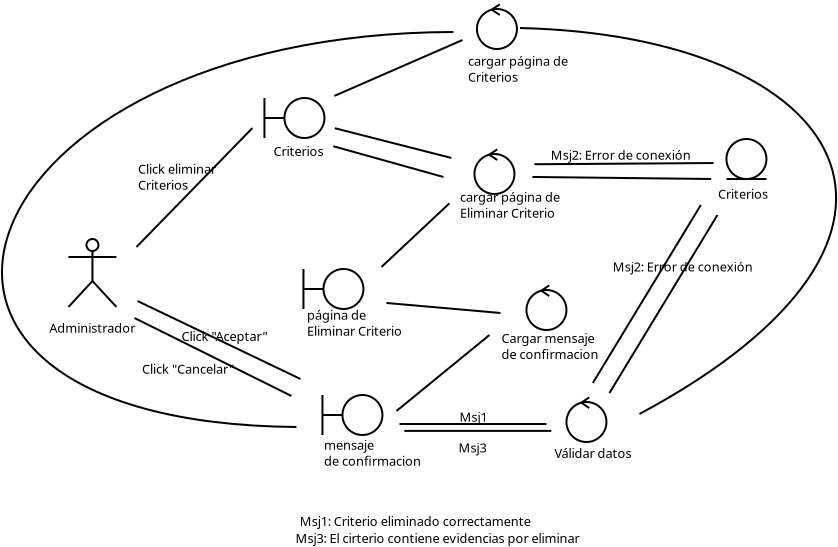 <?xml version="1.0" encoding="UTF-8"?>
<dia:diagram xmlns:dia="http://www.lysator.liu.se/~alla/dia/">
  <dia:layer name="Fondo" visible="true" active="true">
    <dia:object type="UML - Actor" version="0" id="O0">
      <dia:attribute name="obj_pos">
        <dia:point val="6.15,17.4"/>
      </dia:attribute>
      <dia:attribute name="obj_bb">
        <dia:rectangle val="4.183,14.65;8.117,20.15"/>
      </dia:attribute>
      <dia:attribute name="meta">
        <dia:composite type="dict"/>
      </dia:attribute>
      <dia:attribute name="elem_corner">
        <dia:point val="4.9,14.7"/>
      </dia:attribute>
      <dia:attribute name="elem_width">
        <dia:real val="2.5"/>
      </dia:attribute>
      <dia:attribute name="elem_height">
        <dia:real val="5.4"/>
      </dia:attribute>
      <dia:attribute name="line_width">
        <dia:real val="0.1"/>
      </dia:attribute>
      <dia:attribute name="line_colour">
        <dia:color val="#000000"/>
      </dia:attribute>
      <dia:attribute name="fill_colour">
        <dia:color val="#ffffff"/>
      </dia:attribute>
      <dia:attribute name="text">
        <dia:composite type="text">
          <dia:attribute name="string">
            <dia:string>#Administrador#</dia:string>
          </dia:attribute>
          <dia:attribute name="font">
            <dia:font family="sans" style="0" name="Helvetica"/>
          </dia:attribute>
          <dia:attribute name="height">
            <dia:real val="0.8"/>
          </dia:attribute>
          <dia:attribute name="pos">
            <dia:point val="6.15,19.94"/>
          </dia:attribute>
          <dia:attribute name="color">
            <dia:color val="#000000"/>
          </dia:attribute>
          <dia:attribute name="alignment">
            <dia:enum val="1"/>
          </dia:attribute>
        </dia:composite>
      </dia:attribute>
    </dia:object>
    <dia:object type="UML - Classicon" version="0" id="O1">
      <dia:attribute name="obj_pos">
        <dia:point val="26.375,4.8"/>
      </dia:attribute>
      <dia:attribute name="obj_bb">
        <dia:rectangle val="25.25,3.4;27.5,7.6"/>
      </dia:attribute>
      <dia:attribute name="meta">
        <dia:composite type="dict"/>
      </dia:attribute>
      <dia:attribute name="elem_corner">
        <dia:point val="25.25,3.4"/>
      </dia:attribute>
      <dia:attribute name="elem_width">
        <dia:real val="2.25"/>
      </dia:attribute>
      <dia:attribute name="elem_height">
        <dia:real val="4.2"/>
      </dia:attribute>
      <dia:attribute name="line_colour">
        <dia:color val="#000000"/>
      </dia:attribute>
      <dia:attribute name="fill_colour">
        <dia:color val="#ffffff"/>
      </dia:attribute>
      <dia:attribute name="stereotype">
        <dia:enum val="0"/>
      </dia:attribute>
      <dia:attribute name="type">
        <dia:enum val="0"/>
      </dia:attribute>
      <dia:attribute name="is_object">
        <dia:boolean val="false"/>
      </dia:attribute>
      <dia:attribute name="text">
        <dia:composite type="text">
          <dia:attribute name="string">
            <dia:string>##</dia:string>
          </dia:attribute>
          <dia:attribute name="font">
            <dia:font family="sans" style="0" name="Helvetica"/>
          </dia:attribute>
          <dia:attribute name="height">
            <dia:real val="0.8"/>
          </dia:attribute>
          <dia:attribute name="pos">
            <dia:point val="26.375,7.19"/>
          </dia:attribute>
          <dia:attribute name="color">
            <dia:color val="#000000"/>
          </dia:attribute>
          <dia:attribute name="alignment">
            <dia:enum val="1"/>
          </dia:attribute>
        </dia:composite>
      </dia:attribute>
    </dia:object>
    <dia:object type="UML - Classicon" version="0" id="O2">
      <dia:attribute name="obj_pos">
        <dia:point val="16.75,9.25"/>
      </dia:attribute>
      <dia:attribute name="obj_bb">
        <dia:rectangle val="14.125,7.85;18.375,12.05"/>
      </dia:attribute>
      <dia:attribute name="meta">
        <dia:composite type="dict"/>
      </dia:attribute>
      <dia:attribute name="elem_corner">
        <dia:point val="14.125,7.85"/>
      </dia:attribute>
      <dia:attribute name="elem_width">
        <dia:real val="4.25"/>
      </dia:attribute>
      <dia:attribute name="elem_height">
        <dia:real val="4.2"/>
      </dia:attribute>
      <dia:attribute name="line_colour">
        <dia:color val="#000000"/>
      </dia:attribute>
      <dia:attribute name="fill_colour">
        <dia:color val="#ffffff"/>
      </dia:attribute>
      <dia:attribute name="stereotype">
        <dia:enum val="1"/>
      </dia:attribute>
      <dia:attribute name="type">
        <dia:enum val="1"/>
      </dia:attribute>
      <dia:attribute name="is_object">
        <dia:boolean val="false"/>
      </dia:attribute>
      <dia:attribute name="text">
        <dia:composite type="text">
          <dia:attribute name="string">
            <dia:string>##</dia:string>
          </dia:attribute>
          <dia:attribute name="font">
            <dia:font family="sans" style="0" name="Helvetica"/>
          </dia:attribute>
          <dia:attribute name="height">
            <dia:real val="0.8"/>
          </dia:attribute>
          <dia:attribute name="pos">
            <dia:point val="16.75,11.64"/>
          </dia:attribute>
          <dia:attribute name="color">
            <dia:color val="#000000"/>
          </dia:attribute>
          <dia:attribute name="alignment">
            <dia:enum val="1"/>
          </dia:attribute>
        </dia:composite>
      </dia:attribute>
    </dia:object>
    <dia:object type="UML - Classicon" version="0" id="O3">
      <dia:attribute name="obj_pos">
        <dia:point val="26.25,12.05"/>
      </dia:attribute>
      <dia:attribute name="obj_bb">
        <dia:rectangle val="25.125,10.65;27.375,14.85"/>
      </dia:attribute>
      <dia:attribute name="meta">
        <dia:composite type="dict"/>
      </dia:attribute>
      <dia:attribute name="elem_corner">
        <dia:point val="25.125,10.65"/>
      </dia:attribute>
      <dia:attribute name="elem_width">
        <dia:real val="2.25"/>
      </dia:attribute>
      <dia:attribute name="elem_height">
        <dia:real val="4.2"/>
      </dia:attribute>
      <dia:attribute name="line_colour">
        <dia:color val="#000000"/>
      </dia:attribute>
      <dia:attribute name="fill_colour">
        <dia:color val="#ffffff"/>
      </dia:attribute>
      <dia:attribute name="stereotype">
        <dia:enum val="0"/>
      </dia:attribute>
      <dia:attribute name="type">
        <dia:enum val="0"/>
      </dia:attribute>
      <dia:attribute name="is_object">
        <dia:boolean val="false"/>
      </dia:attribute>
      <dia:attribute name="text">
        <dia:composite type="text">
          <dia:attribute name="string">
            <dia:string>##</dia:string>
          </dia:attribute>
          <dia:attribute name="font">
            <dia:font family="sans" style="0" name="Helvetica"/>
          </dia:attribute>
          <dia:attribute name="height">
            <dia:real val="0.8"/>
          </dia:attribute>
          <dia:attribute name="pos">
            <dia:point val="26.25,14.44"/>
          </dia:attribute>
          <dia:attribute name="color">
            <dia:color val="#000000"/>
          </dia:attribute>
          <dia:attribute name="alignment">
            <dia:enum val="1"/>
          </dia:attribute>
        </dia:composite>
      </dia:attribute>
    </dia:object>
    <dia:object type="UML - Classicon" version="0" id="O4">
      <dia:attribute name="obj_pos">
        <dia:point val="38.85,11.3"/>
      </dia:attribute>
      <dia:attribute name="obj_bb">
        <dia:rectangle val="37.725,9.9;39.975,14.1"/>
      </dia:attribute>
      <dia:attribute name="meta">
        <dia:composite type="dict"/>
      </dia:attribute>
      <dia:attribute name="elem_corner">
        <dia:point val="37.725,9.9"/>
      </dia:attribute>
      <dia:attribute name="elem_width">
        <dia:real val="2.25"/>
      </dia:attribute>
      <dia:attribute name="elem_height">
        <dia:real val="4.2"/>
      </dia:attribute>
      <dia:attribute name="line_colour">
        <dia:color val="#000000"/>
      </dia:attribute>
      <dia:attribute name="fill_colour">
        <dia:color val="#ffffff"/>
      </dia:attribute>
      <dia:attribute name="stereotype">
        <dia:enum val="2"/>
      </dia:attribute>
      <dia:attribute name="type">
        <dia:enum val="2"/>
      </dia:attribute>
      <dia:attribute name="is_object">
        <dia:boolean val="false"/>
      </dia:attribute>
      <dia:attribute name="text">
        <dia:composite type="text">
          <dia:attribute name="string">
            <dia:string>##</dia:string>
          </dia:attribute>
          <dia:attribute name="font">
            <dia:font family="sans" style="0" name="Helvetica"/>
          </dia:attribute>
          <dia:attribute name="height">
            <dia:real val="0.8"/>
          </dia:attribute>
          <dia:attribute name="pos">
            <dia:point val="38.85,13.69"/>
          </dia:attribute>
          <dia:attribute name="color">
            <dia:color val="#000000"/>
          </dia:attribute>
          <dia:attribute name="alignment">
            <dia:enum val="1"/>
          </dia:attribute>
        </dia:composite>
      </dia:attribute>
    </dia:object>
    <dia:object type="Standard - Line" version="0" id="O5">
      <dia:attribute name="obj_pos">
        <dia:point val="8.35,15.7"/>
      </dia:attribute>
      <dia:attribute name="obj_bb">
        <dia:rectangle val="8.279,9.679;14.221,15.771"/>
      </dia:attribute>
      <dia:attribute name="conn_endpoints">
        <dia:point val="8.35,15.7"/>
        <dia:point val="14.15,9.75"/>
      </dia:attribute>
      <dia:attribute name="numcp">
        <dia:int val="1"/>
      </dia:attribute>
    </dia:object>
    <dia:object type="Standard - Line" version="0" id="O6">
      <dia:attribute name="obj_pos">
        <dia:point val="18.243,8.146"/>
      </dia:attribute>
      <dia:attribute name="obj_bb">
        <dia:rectangle val="18.177,5.284;24.716,8.211"/>
      </dia:attribute>
      <dia:attribute name="conn_endpoints">
        <dia:point val="18.243,8.146"/>
        <dia:point val="24.65,5.35"/>
      </dia:attribute>
      <dia:attribute name="numcp">
        <dia:int val="1"/>
      </dia:attribute>
    </dia:object>
    <dia:object type="Standard - Line" version="0" id="O7">
      <dia:attribute name="obj_pos">
        <dia:point val="18.191,10.662"/>
      </dia:attribute>
      <dia:attribute name="obj_bb">
        <dia:rectangle val="18.129,10.6;23.762,12.262"/>
      </dia:attribute>
      <dia:attribute name="conn_endpoints">
        <dia:point val="18.191,10.662"/>
        <dia:point val="23.7,12.2"/>
      </dia:attribute>
      <dia:attribute name="numcp">
        <dia:int val="1"/>
      </dia:attribute>
    </dia:object>
    <dia:object type="Standard - Line" version="0" id="O8">
      <dia:attribute name="obj_pos">
        <dia:point val="18.266,9.761"/>
      </dia:attribute>
      <dia:attribute name="obj_bb">
        <dia:rectangle val="18.205,9.701;24.161,11.311"/>
      </dia:attribute>
      <dia:attribute name="conn_endpoints">
        <dia:point val="18.266,9.761"/>
        <dia:point val="24.1,11.25"/>
      </dia:attribute>
      <dia:attribute name="numcp">
        <dia:int val="1"/>
      </dia:attribute>
    </dia:object>
    <dia:object type="Standard - Text" version="1" id="O9">
      <dia:attribute name="obj_pos">
        <dia:point val="15.2,11.15"/>
      </dia:attribute>
      <dia:attribute name="obj_bb">
        <dia:rectangle val="15.2,10.51;17.525,11.283"/>
      </dia:attribute>
      <dia:attribute name="text">
        <dia:composite type="text">
          <dia:attribute name="string">
            <dia:string>#Criterios#</dia:string>
          </dia:attribute>
          <dia:attribute name="font">
            <dia:font family="sans" style="0" name="Helvetica"/>
          </dia:attribute>
          <dia:attribute name="height">
            <dia:real val="0.8"/>
          </dia:attribute>
          <dia:attribute name="pos">
            <dia:point val="15.2,11.15"/>
          </dia:attribute>
          <dia:attribute name="color">
            <dia:color val="#000000"/>
          </dia:attribute>
          <dia:attribute name="alignment">
            <dia:enum val="0"/>
          </dia:attribute>
        </dia:composite>
      </dia:attribute>
      <dia:attribute name="valign">
        <dia:enum val="3"/>
      </dia:attribute>
    </dia:object>
    <dia:object type="Standard - Text" version="1" id="O10">
      <dia:attribute name="obj_pos">
        <dia:point val="37.425,13.29"/>
      </dia:attribute>
      <dia:attribute name="obj_bb">
        <dia:rectangle val="37.425,12.65;39.75,13.422"/>
      </dia:attribute>
      <dia:attribute name="text">
        <dia:composite type="text">
          <dia:attribute name="string">
            <dia:string>#Criterios#</dia:string>
          </dia:attribute>
          <dia:attribute name="font">
            <dia:font family="sans" style="0" name="Helvetica"/>
          </dia:attribute>
          <dia:attribute name="height">
            <dia:real val="0.8"/>
          </dia:attribute>
          <dia:attribute name="pos">
            <dia:point val="37.425,13.29"/>
          </dia:attribute>
          <dia:attribute name="color">
            <dia:color val="#000000"/>
          </dia:attribute>
          <dia:attribute name="alignment">
            <dia:enum val="0"/>
          </dia:attribute>
        </dia:composite>
      </dia:attribute>
      <dia:attribute name="valign">
        <dia:enum val="3"/>
      </dia:attribute>
    </dia:object>
    <dia:object type="Standard - Text" version="1" id="O11">
      <dia:attribute name="obj_pos">
        <dia:point val="24.925,6.64"/>
      </dia:attribute>
      <dia:attribute name="obj_bb">
        <dia:rectangle val="24.925,6;29.883,7.572"/>
      </dia:attribute>
      <dia:attribute name="text">
        <dia:composite type="text">
          <dia:attribute name="string">
            <dia:string>#cargar página de 
Criterios#</dia:string>
          </dia:attribute>
          <dia:attribute name="font">
            <dia:font family="sans" style="0" name="Helvetica"/>
          </dia:attribute>
          <dia:attribute name="height">
            <dia:real val="0.8"/>
          </dia:attribute>
          <dia:attribute name="pos">
            <dia:point val="24.925,6.64"/>
          </dia:attribute>
          <dia:attribute name="color">
            <dia:color val="#000000"/>
          </dia:attribute>
          <dia:attribute name="alignment">
            <dia:enum val="0"/>
          </dia:attribute>
        </dia:composite>
      </dia:attribute>
      <dia:attribute name="valign">
        <dia:enum val="3"/>
      </dia:attribute>
    </dia:object>
    <dia:object type="Standard - Text" version="1" id="O12">
      <dia:attribute name="obj_pos">
        <dia:point val="24.525,13.44"/>
      </dia:attribute>
      <dia:attribute name="obj_bb">
        <dia:rectangle val="24.525,12.8;29.483,14.373"/>
      </dia:attribute>
      <dia:attribute name="text">
        <dia:composite type="text">
          <dia:attribute name="string">
            <dia:string>#cargar página de 
Eliminar Criterio#</dia:string>
          </dia:attribute>
          <dia:attribute name="font">
            <dia:font family="sans" style="0" name="Helvetica"/>
          </dia:attribute>
          <dia:attribute name="height">
            <dia:real val="0.8"/>
          </dia:attribute>
          <dia:attribute name="pos">
            <dia:point val="24.525,13.44"/>
          </dia:attribute>
          <dia:attribute name="color">
            <dia:color val="#000000"/>
          </dia:attribute>
          <dia:attribute name="alignment">
            <dia:enum val="0"/>
          </dia:attribute>
        </dia:composite>
      </dia:attribute>
      <dia:attribute name="valign">
        <dia:enum val="3"/>
      </dia:attribute>
    </dia:object>
    <dia:object type="Standard - Text" version="1" id="O13">
      <dia:attribute name="obj_pos">
        <dia:point val="8.425,12.04"/>
      </dia:attribute>
      <dia:attribute name="obj_bb">
        <dia:rectangle val="8.425,11.4;12.16,12.973"/>
      </dia:attribute>
      <dia:attribute name="text">
        <dia:composite type="text">
          <dia:attribute name="string">
            <dia:string>#Click eliminar
Criterios#</dia:string>
          </dia:attribute>
          <dia:attribute name="font">
            <dia:font family="sans" style="0" name="Helvetica"/>
          </dia:attribute>
          <dia:attribute name="height">
            <dia:real val="0.8"/>
          </dia:attribute>
          <dia:attribute name="pos">
            <dia:point val="8.425,12.04"/>
          </dia:attribute>
          <dia:attribute name="color">
            <dia:color val="#000000"/>
          </dia:attribute>
          <dia:attribute name="alignment">
            <dia:enum val="0"/>
          </dia:attribute>
        </dia:composite>
      </dia:attribute>
      <dia:attribute name="valign">
        <dia:enum val="3"/>
      </dia:attribute>
    </dia:object>
    <dia:object type="Standard - Line" version="0" id="O14">
      <dia:attribute name="obj_pos">
        <dia:point val="8.4,18.4"/>
      </dia:attribute>
      <dia:attribute name="obj_bb">
        <dia:rectangle val="8.333,18.333;16.617,22.367"/>
      </dia:attribute>
      <dia:attribute name="conn_endpoints">
        <dia:point val="8.4,18.4"/>
        <dia:point val="16.55,22.3"/>
      </dia:attribute>
      <dia:attribute name="numcp">
        <dia:int val="1"/>
      </dia:attribute>
    </dia:object>
    <dia:object type="Standard - Line" version="0" id="O15">
      <dia:attribute name="obj_pos">
        <dia:point val="8.25,19.25"/>
      </dia:attribute>
      <dia:attribute name="obj_bb">
        <dia:rectangle val="8.183,19.183;16.167,23.217"/>
      </dia:attribute>
      <dia:attribute name="conn_endpoints">
        <dia:point val="8.25,19.25"/>
        <dia:point val="16.1,23.15"/>
      </dia:attribute>
      <dia:attribute name="numcp">
        <dia:int val="1"/>
      </dia:attribute>
    </dia:object>
    <dia:object type="Standard - Line" version="0" id="O16">
      <dia:attribute name="obj_pos">
        <dia:point val="28.15,12.2"/>
      </dia:attribute>
      <dia:attribute name="obj_bb">
        <dia:rectangle val="28.099,12.149;37.135,12.351"/>
      </dia:attribute>
      <dia:attribute name="conn_endpoints">
        <dia:point val="28.15,12.2"/>
        <dia:point val="37.084,12.3"/>
      </dia:attribute>
      <dia:attribute name="numcp">
        <dia:int val="1"/>
      </dia:attribute>
    </dia:object>
    <dia:object type="Standard - Line" version="0" id="O17">
      <dia:attribute name="obj_pos">
        <dia:point val="28.25,11.562"/>
      </dia:attribute>
      <dia:attribute name="obj_bb">
        <dia:rectangle val="28.2,11.45;37.26,11.612"/>
      </dia:attribute>
      <dia:attribute name="conn_endpoints">
        <dia:point val="28.25,11.562"/>
        <dia:point val="37.209,11.5"/>
      </dia:attribute>
      <dia:attribute name="numcp">
        <dia:int val="1"/>
      </dia:attribute>
    </dia:object>
    <dia:object type="Standard - Text" version="1" id="O18">
      <dia:attribute name="obj_pos">
        <dia:point val="10.6,20.4"/>
      </dia:attribute>
      <dia:attribute name="obj_bb">
        <dia:rectangle val="10.6,19.76;14.762,20.532"/>
      </dia:attribute>
      <dia:attribute name="text">
        <dia:composite type="text">
          <dia:attribute name="string">
            <dia:string>#Click "Aceptar"#</dia:string>
          </dia:attribute>
          <dia:attribute name="font">
            <dia:font family="sans" style="0" name="Helvetica"/>
          </dia:attribute>
          <dia:attribute name="height">
            <dia:real val="0.8"/>
          </dia:attribute>
          <dia:attribute name="pos">
            <dia:point val="10.6,20.4"/>
          </dia:attribute>
          <dia:attribute name="color">
            <dia:color val="#000000"/>
          </dia:attribute>
          <dia:attribute name="alignment">
            <dia:enum val="0"/>
          </dia:attribute>
        </dia:composite>
      </dia:attribute>
      <dia:attribute name="valign">
        <dia:enum val="3"/>
      </dia:attribute>
    </dia:object>
    <dia:object type="Standard - Text" version="1" id="O19">
      <dia:attribute name="obj_pos">
        <dia:point val="8.625,22.04"/>
      </dia:attribute>
      <dia:attribute name="obj_bb">
        <dia:rectangle val="8.625,21.4;13.057,22.172"/>
      </dia:attribute>
      <dia:attribute name="text">
        <dia:composite type="text">
          <dia:attribute name="string">
            <dia:string>#Click "Cancelar"#</dia:string>
          </dia:attribute>
          <dia:attribute name="font">
            <dia:font family="sans" style="0" name="Helvetica"/>
          </dia:attribute>
          <dia:attribute name="height">
            <dia:real val="0.8"/>
          </dia:attribute>
          <dia:attribute name="pos">
            <dia:point val="8.625,22.04"/>
          </dia:attribute>
          <dia:attribute name="color">
            <dia:color val="#000000"/>
          </dia:attribute>
          <dia:attribute name="alignment">
            <dia:enum val="0"/>
          </dia:attribute>
        </dia:composite>
      </dia:attribute>
      <dia:attribute name="valign">
        <dia:enum val="3"/>
      </dia:attribute>
    </dia:object>
    <dia:object type="Standard - Text" version="1" id="O20">
      <dia:attribute name="obj_pos">
        <dia:point val="29.069,11.341"/>
      </dia:attribute>
      <dia:attribute name="obj_bb">
        <dia:rectangle val="29.069,10.701;35.801,11.474"/>
      </dia:attribute>
      <dia:attribute name="text">
        <dia:composite type="text">
          <dia:attribute name="string">
            <dia:string>#Msj2: Error de conexión#</dia:string>
          </dia:attribute>
          <dia:attribute name="font">
            <dia:font family="sans" style="0" name="Helvetica"/>
          </dia:attribute>
          <dia:attribute name="height">
            <dia:real val="0.8"/>
          </dia:attribute>
          <dia:attribute name="pos">
            <dia:point val="29.069,11.341"/>
          </dia:attribute>
          <dia:attribute name="color">
            <dia:color val="#000000"/>
          </dia:attribute>
          <dia:attribute name="alignment">
            <dia:enum val="0"/>
          </dia:attribute>
        </dia:composite>
      </dia:attribute>
      <dia:attribute name="valign">
        <dia:enum val="3"/>
      </dia:attribute>
    </dia:object>
    <dia:object type="UML - Classicon" version="0" id="O21">
      <dia:attribute name="obj_pos">
        <dia:point val="18.7,17.8"/>
      </dia:attribute>
      <dia:attribute name="obj_bb">
        <dia:rectangle val="16.075,16.4;20.325,20.6"/>
      </dia:attribute>
      <dia:attribute name="meta">
        <dia:composite type="dict"/>
      </dia:attribute>
      <dia:attribute name="elem_corner">
        <dia:point val="16.075,16.4"/>
      </dia:attribute>
      <dia:attribute name="elem_width">
        <dia:real val="4.25"/>
      </dia:attribute>
      <dia:attribute name="elem_height">
        <dia:real val="4.2"/>
      </dia:attribute>
      <dia:attribute name="line_colour">
        <dia:color val="#000000"/>
      </dia:attribute>
      <dia:attribute name="fill_colour">
        <dia:color val="#ffffff"/>
      </dia:attribute>
      <dia:attribute name="stereotype">
        <dia:enum val="1"/>
      </dia:attribute>
      <dia:attribute name="type">
        <dia:enum val="1"/>
      </dia:attribute>
      <dia:attribute name="is_object">
        <dia:boolean val="false"/>
      </dia:attribute>
      <dia:attribute name="text">
        <dia:composite type="text">
          <dia:attribute name="string">
            <dia:string>##</dia:string>
          </dia:attribute>
          <dia:attribute name="font">
            <dia:font family="sans" style="0" name="Helvetica"/>
          </dia:attribute>
          <dia:attribute name="height">
            <dia:real val="0.8"/>
          </dia:attribute>
          <dia:attribute name="pos">
            <dia:point val="18.7,20.19"/>
          </dia:attribute>
          <dia:attribute name="color">
            <dia:color val="#000000"/>
          </dia:attribute>
          <dia:attribute name="alignment">
            <dia:enum val="1"/>
          </dia:attribute>
        </dia:composite>
      </dia:attribute>
    </dia:object>
    <dia:object type="Standard - Line" version="0" id="O22">
      <dia:attribute name="obj_pos">
        <dia:point val="20.6,16.7"/>
      </dia:attribute>
      <dia:attribute name="obj_bb">
        <dia:rectangle val="20.529,13.445;24.068,16.771"/>
      </dia:attribute>
      <dia:attribute name="conn_endpoints">
        <dia:point val="20.6,16.7"/>
        <dia:point val="23.998,13.516"/>
      </dia:attribute>
      <dia:attribute name="numcp">
        <dia:int val="1"/>
      </dia:attribute>
    </dia:object>
    <dia:object type="UML - Classicon" version="0" id="O23">
      <dia:attribute name="obj_pos">
        <dia:point val="28.85,18.85"/>
      </dia:attribute>
      <dia:attribute name="obj_bb">
        <dia:rectangle val="27.725,17.45;29.975,21.65"/>
      </dia:attribute>
      <dia:attribute name="meta">
        <dia:composite type="dict"/>
      </dia:attribute>
      <dia:attribute name="elem_corner">
        <dia:point val="27.725,17.45"/>
      </dia:attribute>
      <dia:attribute name="elem_width">
        <dia:real val="2.25"/>
      </dia:attribute>
      <dia:attribute name="elem_height">
        <dia:real val="4.2"/>
      </dia:attribute>
      <dia:attribute name="line_colour">
        <dia:color val="#000000"/>
      </dia:attribute>
      <dia:attribute name="fill_colour">
        <dia:color val="#ffffff"/>
      </dia:attribute>
      <dia:attribute name="stereotype">
        <dia:enum val="0"/>
      </dia:attribute>
      <dia:attribute name="type">
        <dia:enum val="0"/>
      </dia:attribute>
      <dia:attribute name="is_object">
        <dia:boolean val="false"/>
      </dia:attribute>
      <dia:attribute name="text">
        <dia:composite type="text">
          <dia:attribute name="string">
            <dia:string>##</dia:string>
          </dia:attribute>
          <dia:attribute name="font">
            <dia:font family="sans" style="0" name="Helvetica"/>
          </dia:attribute>
          <dia:attribute name="height">
            <dia:real val="0.8"/>
          </dia:attribute>
          <dia:attribute name="pos">
            <dia:point val="28.85,21.24"/>
          </dia:attribute>
          <dia:attribute name="color">
            <dia:color val="#000000"/>
          </dia:attribute>
          <dia:attribute name="alignment">
            <dia:enum val="1"/>
          </dia:attribute>
        </dia:composite>
      </dia:attribute>
    </dia:object>
    <dia:object type="Standard - Text" version="1" id="O24">
      <dia:attribute name="obj_pos">
        <dia:point val="26.6,20.5"/>
      </dia:attribute>
      <dia:attribute name="obj_bb">
        <dia:rectangle val="26.6,19.86;31.24,21.433"/>
      </dia:attribute>
      <dia:attribute name="text">
        <dia:composite type="text">
          <dia:attribute name="string">
            <dia:string>#Cargar mensaje 
de confirmacion#</dia:string>
          </dia:attribute>
          <dia:attribute name="font">
            <dia:font family="sans" style="0" name="Helvetica"/>
          </dia:attribute>
          <dia:attribute name="height">
            <dia:real val="0.8"/>
          </dia:attribute>
          <dia:attribute name="pos">
            <dia:point val="26.6,20.5"/>
          </dia:attribute>
          <dia:attribute name="color">
            <dia:color val="#000000"/>
          </dia:attribute>
          <dia:attribute name="alignment">
            <dia:enum val="0"/>
          </dia:attribute>
        </dia:composite>
      </dia:attribute>
      <dia:attribute name="valign">
        <dia:enum val="3"/>
      </dia:attribute>
    </dia:object>
    <dia:object type="Standard - Line" version="0" id="O25">
      <dia:attribute name="obj_pos">
        <dia:point val="20.85,18.5"/>
      </dia:attribute>
      <dia:attribute name="obj_bb">
        <dia:rectangle val="20.796,18.446;26.604,19.054"/>
      </dia:attribute>
      <dia:attribute name="conn_endpoints">
        <dia:point val="20.85,18.5"/>
        <dia:point val="26.55,19"/>
      </dia:attribute>
      <dia:attribute name="numcp">
        <dia:int val="1"/>
      </dia:attribute>
    </dia:object>
    <dia:object type="Standard - Text" version="1" id="O26">
      <dia:attribute name="obj_pos">
        <dia:point val="16.875,19.34"/>
      </dia:attribute>
      <dia:attribute name="obj_bb">
        <dia:rectangle val="16.875,18.7;21.378,20.273"/>
      </dia:attribute>
      <dia:attribute name="text">
        <dia:composite type="text">
          <dia:attribute name="string">
            <dia:string>#página de 
Eliminar Criterio#</dia:string>
          </dia:attribute>
          <dia:attribute name="font">
            <dia:font family="sans" style="0" name="Helvetica"/>
          </dia:attribute>
          <dia:attribute name="height">
            <dia:real val="0.8"/>
          </dia:attribute>
          <dia:attribute name="pos">
            <dia:point val="16.875,19.34"/>
          </dia:attribute>
          <dia:attribute name="color">
            <dia:color val="#000000"/>
          </dia:attribute>
          <dia:attribute name="alignment">
            <dia:enum val="0"/>
          </dia:attribute>
        </dia:composite>
      </dia:attribute>
      <dia:attribute name="valign">
        <dia:enum val="3"/>
      </dia:attribute>
    </dia:object>
    <dia:object type="UML - Classicon" version="0" id="O27">
      <dia:attribute name="obj_pos">
        <dia:point val="19.65,24.1"/>
      </dia:attribute>
      <dia:attribute name="obj_bb">
        <dia:rectangle val="17.025,22.7;21.275,26.9"/>
      </dia:attribute>
      <dia:attribute name="meta">
        <dia:composite type="dict"/>
      </dia:attribute>
      <dia:attribute name="elem_corner">
        <dia:point val="17.025,22.7"/>
      </dia:attribute>
      <dia:attribute name="elem_width">
        <dia:real val="4.25"/>
      </dia:attribute>
      <dia:attribute name="elem_height">
        <dia:real val="4.2"/>
      </dia:attribute>
      <dia:attribute name="line_colour">
        <dia:color val="#000000"/>
      </dia:attribute>
      <dia:attribute name="fill_colour">
        <dia:color val="#ffffff"/>
      </dia:attribute>
      <dia:attribute name="stereotype">
        <dia:enum val="1"/>
      </dia:attribute>
      <dia:attribute name="type">
        <dia:enum val="1"/>
      </dia:attribute>
      <dia:attribute name="is_object">
        <dia:boolean val="false"/>
      </dia:attribute>
      <dia:attribute name="text">
        <dia:composite type="text">
          <dia:attribute name="string">
            <dia:string>##</dia:string>
          </dia:attribute>
          <dia:attribute name="font">
            <dia:font family="sans" style="0" name="Helvetica"/>
          </dia:attribute>
          <dia:attribute name="height">
            <dia:real val="0.8"/>
          </dia:attribute>
          <dia:attribute name="pos">
            <dia:point val="19.65,26.49"/>
          </dia:attribute>
          <dia:attribute name="color">
            <dia:color val="#000000"/>
          </dia:attribute>
          <dia:attribute name="alignment">
            <dia:enum val="1"/>
          </dia:attribute>
        </dia:composite>
      </dia:attribute>
    </dia:object>
    <dia:object type="Standard - Line" version="0" id="O28">
      <dia:attribute name="obj_pos">
        <dia:point val="26,20.1"/>
      </dia:attribute>
      <dia:attribute name="obj_bb">
        <dia:rectangle val="21.28,20.03;26.07,23.97"/>
      </dia:attribute>
      <dia:attribute name="conn_endpoints">
        <dia:point val="26,20.1"/>
        <dia:point val="21.35,23.9"/>
      </dia:attribute>
      <dia:attribute name="numcp">
        <dia:int val="1"/>
      </dia:attribute>
    </dia:object>
    <dia:object type="Standard - Text" version="1" id="O29">
      <dia:attribute name="obj_pos">
        <dia:point val="17.725,25.84"/>
      </dia:attribute>
      <dia:attribute name="obj_bb">
        <dia:rectangle val="17.725,25.2;22.22,26.773"/>
      </dia:attribute>
      <dia:attribute name="text">
        <dia:composite type="text">
          <dia:attribute name="string">
            <dia:string>#mensaje 
de confirmacion#</dia:string>
          </dia:attribute>
          <dia:attribute name="font">
            <dia:font family="sans" style="0" name="Helvetica"/>
          </dia:attribute>
          <dia:attribute name="height">
            <dia:real val="0.8"/>
          </dia:attribute>
          <dia:attribute name="pos">
            <dia:point val="17.725,25.84"/>
          </dia:attribute>
          <dia:attribute name="color">
            <dia:color val="#000000"/>
          </dia:attribute>
          <dia:attribute name="alignment">
            <dia:enum val="0"/>
          </dia:attribute>
        </dia:composite>
      </dia:attribute>
      <dia:attribute name="valign">
        <dia:enum val="3"/>
      </dia:attribute>
    </dia:object>
    <dia:object type="UML - Classicon" version="0" id="O30">
      <dia:attribute name="obj_pos">
        <dia:point val="30.85,24.45"/>
      </dia:attribute>
      <dia:attribute name="obj_bb">
        <dia:rectangle val="29.725,23.05;31.975,27.25"/>
      </dia:attribute>
      <dia:attribute name="meta">
        <dia:composite type="dict"/>
      </dia:attribute>
      <dia:attribute name="elem_corner">
        <dia:point val="29.725,23.05"/>
      </dia:attribute>
      <dia:attribute name="elem_width">
        <dia:real val="2.25"/>
      </dia:attribute>
      <dia:attribute name="elem_height">
        <dia:real val="4.2"/>
      </dia:attribute>
      <dia:attribute name="line_colour">
        <dia:color val="#000000"/>
      </dia:attribute>
      <dia:attribute name="fill_colour">
        <dia:color val="#ffffff"/>
      </dia:attribute>
      <dia:attribute name="stereotype">
        <dia:enum val="0"/>
      </dia:attribute>
      <dia:attribute name="type">
        <dia:enum val="0"/>
      </dia:attribute>
      <dia:attribute name="is_object">
        <dia:boolean val="false"/>
      </dia:attribute>
      <dia:attribute name="text">
        <dia:composite type="text">
          <dia:attribute name="string">
            <dia:string>##</dia:string>
          </dia:attribute>
          <dia:attribute name="font">
            <dia:font family="sans" style="0" name="Helvetica"/>
          </dia:attribute>
          <dia:attribute name="height">
            <dia:real val="0.8"/>
          </dia:attribute>
          <dia:attribute name="pos">
            <dia:point val="30.85,26.84"/>
          </dia:attribute>
          <dia:attribute name="color">
            <dia:color val="#000000"/>
          </dia:attribute>
          <dia:attribute name="alignment">
            <dia:enum val="1"/>
          </dia:attribute>
        </dia:composite>
      </dia:attribute>
    </dia:object>
    <dia:object type="Standard - Text" version="1" id="O31">
      <dia:attribute name="obj_pos">
        <dia:point val="29.25,26.25"/>
      </dia:attribute>
      <dia:attribute name="obj_bb">
        <dia:rectangle val="29.25,25.61;32.92,26.383"/>
      </dia:attribute>
      <dia:attribute name="text">
        <dia:composite type="text">
          <dia:attribute name="string">
            <dia:string>#Válidar datos#</dia:string>
          </dia:attribute>
          <dia:attribute name="font">
            <dia:font family="sans" style="0" name="Helvetica"/>
          </dia:attribute>
          <dia:attribute name="height">
            <dia:real val="0.8"/>
          </dia:attribute>
          <dia:attribute name="pos">
            <dia:point val="29.25,26.25"/>
          </dia:attribute>
          <dia:attribute name="color">
            <dia:color val="#000000"/>
          </dia:attribute>
          <dia:attribute name="alignment">
            <dia:enum val="0"/>
          </dia:attribute>
        </dia:composite>
      </dia:attribute>
      <dia:attribute name="valign">
        <dia:enum val="3"/>
      </dia:attribute>
    </dia:object>
    <dia:object type="Standard - Line" version="0" id="O32">
      <dia:attribute name="obj_pos">
        <dia:point val="21.5,24.55"/>
      </dia:attribute>
      <dia:attribute name="obj_bb">
        <dia:rectangle val="21.45,24.5;28.9,24.6"/>
      </dia:attribute>
      <dia:attribute name="conn_endpoints">
        <dia:point val="21.5,24.55"/>
        <dia:point val="28.85,24.55"/>
      </dia:attribute>
      <dia:attribute name="numcp">
        <dia:int val="1"/>
      </dia:attribute>
    </dia:object>
    <dia:object type="Standard - Line" version="0" id="O33">
      <dia:attribute name="obj_pos">
        <dia:point val="32,23"/>
      </dia:attribute>
      <dia:attribute name="obj_bb">
        <dia:rectangle val="31.931,14.031;37.469,23.069"/>
      </dia:attribute>
      <dia:attribute name="conn_endpoints">
        <dia:point val="32,23"/>
        <dia:point val="37.4,14.1"/>
      </dia:attribute>
      <dia:attribute name="numcp">
        <dia:int val="1"/>
      </dia:attribute>
    </dia:object>
    <dia:object type="Standard - BezierLine" version="0" id="O34">
      <dia:attribute name="obj_pos">
        <dia:point val="27.525,4.75"/>
      </dia:attribute>
      <dia:attribute name="obj_bb">
        <dia:rectangle val="27.474,4.699;43.383,24.118"/>
      </dia:attribute>
      <dia:attribute name="bez_points">
        <dia:point val="27.525,4.75"/>
        <dia:point val="43.9,5.15"/>
        <dia:point val="50.2,15.1"/>
        <dia:point val="33.5,24.05"/>
      </dia:attribute>
      <dia:attribute name="corner_types">
        <dia:enum val="0"/>
        <dia:enum val="0"/>
      </dia:attribute>
    </dia:object>
    <dia:object type="Standard - BezierLine" version="0" id="O35">
      <dia:attribute name="obj_pos">
        <dia:point val="24.2,4.95"/>
      </dia:attribute>
      <dia:attribute name="obj_bb">
        <dia:rectangle val="1.578,4.9;24.25,24.75"/>
      </dia:attribute>
      <dia:attribute name="bez_points">
        <dia:point val="24.2,4.95"/>
        <dia:point val="-0.5,5"/>
        <dia:point val="-7.55,24.5"/>
        <dia:point val="16.35,24.7"/>
      </dia:attribute>
      <dia:attribute name="corner_types">
        <dia:enum val="0"/>
        <dia:enum val="0"/>
      </dia:attribute>
    </dia:object>
    <dia:object type="Standard - Text" version="1" id="O36">
      <dia:attribute name="obj_pos">
        <dia:point val="16.513,29.652"/>
      </dia:attribute>
      <dia:attribute name="obj_bb">
        <dia:rectangle val="16.513,29.012;27.47,29.785"/>
      </dia:attribute>
      <dia:attribute name="text">
        <dia:composite type="text">
          <dia:attribute name="string">
            <dia:string>#Msj1: Criterio eliminado correctamente#</dia:string>
          </dia:attribute>
          <dia:attribute name="font">
            <dia:font family="sans" style="0" name="Helvetica"/>
          </dia:attribute>
          <dia:attribute name="height">
            <dia:real val="0.8"/>
          </dia:attribute>
          <dia:attribute name="pos">
            <dia:point val="16.513,29.652"/>
          </dia:attribute>
          <dia:attribute name="color">
            <dia:color val="#000000"/>
          </dia:attribute>
          <dia:attribute name="alignment">
            <dia:enum val="0"/>
          </dia:attribute>
        </dia:composite>
      </dia:attribute>
      <dia:attribute name="valign">
        <dia:enum val="3"/>
      </dia:attribute>
    </dia:object>
    <dia:object type="Standard - Line" version="0" id="O37">
      <dia:attribute name="obj_pos">
        <dia:point val="31.169,22.499"/>
      </dia:attribute>
      <dia:attribute name="obj_bb">
        <dia:rectangle val="31.101,13.53;36.638,22.567"/>
      </dia:attribute>
      <dia:attribute name="conn_endpoints">
        <dia:point val="31.169,22.499"/>
        <dia:point val="36.569,13.599"/>
      </dia:attribute>
      <dia:attribute name="numcp">
        <dia:int val="1"/>
      </dia:attribute>
    </dia:object>
    <dia:object type="Standard - Text" version="1" id="O38">
      <dia:attribute name="obj_pos">
        <dia:point val="16.298,30.501"/>
      </dia:attribute>
      <dia:attribute name="obj_bb">
        <dia:rectangle val="16.298,29.861;29.976,30.633"/>
      </dia:attribute>
      <dia:attribute name="text">
        <dia:composite type="text">
          <dia:attribute name="string">
            <dia:string>#Msj3: El cirterio contiene evidencias por eliminar#</dia:string>
          </dia:attribute>
          <dia:attribute name="font">
            <dia:font family="sans" style="0" name="Helvetica"/>
          </dia:attribute>
          <dia:attribute name="height">
            <dia:real val="0.8"/>
          </dia:attribute>
          <dia:attribute name="pos">
            <dia:point val="16.298,30.501"/>
          </dia:attribute>
          <dia:attribute name="color">
            <dia:color val="#000000"/>
          </dia:attribute>
          <dia:attribute name="alignment">
            <dia:enum val="0"/>
          </dia:attribute>
        </dia:composite>
      </dia:attribute>
      <dia:attribute name="valign">
        <dia:enum val="3"/>
      </dia:attribute>
    </dia:object>
    <dia:object type="Standard - Text" version="1" id="O39">
      <dia:attribute name="obj_pos">
        <dia:point val="24.451,25.979"/>
      </dia:attribute>
      <dia:attribute name="obj_bb">
        <dia:rectangle val="24.451,25.339;25.759,26.111"/>
      </dia:attribute>
      <dia:attribute name="text">
        <dia:composite type="text">
          <dia:attribute name="string">
            <dia:string>#Msj3#</dia:string>
          </dia:attribute>
          <dia:attribute name="font">
            <dia:font family="sans" style="0" name="Helvetica"/>
          </dia:attribute>
          <dia:attribute name="height">
            <dia:real val="0.8"/>
          </dia:attribute>
          <dia:attribute name="pos">
            <dia:point val="24.451,25.979"/>
          </dia:attribute>
          <dia:attribute name="color">
            <dia:color val="#000000"/>
          </dia:attribute>
          <dia:attribute name="alignment">
            <dia:enum val="0"/>
          </dia:attribute>
        </dia:composite>
      </dia:attribute>
      <dia:attribute name="valign">
        <dia:enum val="3"/>
      </dia:attribute>
    </dia:object>
    <dia:object type="Standard - Line" version="0" id="O40">
      <dia:attribute name="obj_pos">
        <dia:point val="21.744,24.894"/>
      </dia:attribute>
      <dia:attribute name="obj_bb">
        <dia:rectangle val="21.694,24.844;29.143,24.944"/>
      </dia:attribute>
      <dia:attribute name="conn_endpoints">
        <dia:point val="21.744,24.894"/>
        <dia:point val="29.093,24.894"/>
      </dia:attribute>
      <dia:attribute name="numcp">
        <dia:int val="1"/>
      </dia:attribute>
    </dia:object>
    <dia:object type="Standard - Text" version="1" id="O41">
      <dia:attribute name="obj_pos">
        <dia:point val="32.159,16.928"/>
      </dia:attribute>
      <dia:attribute name="obj_bb">
        <dia:rectangle val="32.159,16.288;38.891,17.06"/>
      </dia:attribute>
      <dia:attribute name="text">
        <dia:composite type="text">
          <dia:attribute name="string">
            <dia:string>#Msj2: Error de conexión#</dia:string>
          </dia:attribute>
          <dia:attribute name="font">
            <dia:font family="sans" style="0" name="Helvetica"/>
          </dia:attribute>
          <dia:attribute name="height">
            <dia:real val="0.8"/>
          </dia:attribute>
          <dia:attribute name="pos">
            <dia:point val="32.159,16.928"/>
          </dia:attribute>
          <dia:attribute name="color">
            <dia:color val="#000000"/>
          </dia:attribute>
          <dia:attribute name="alignment">
            <dia:enum val="0"/>
          </dia:attribute>
        </dia:composite>
      </dia:attribute>
      <dia:attribute name="valign">
        <dia:enum val="3"/>
      </dia:attribute>
    </dia:object>
    <dia:object type="Standard - Text" version="1" id="O42">
      <dia:attribute name="obj_pos">
        <dia:point val="24.501,24.432"/>
      </dia:attribute>
      <dia:attribute name="obj_bb">
        <dia:rectangle val="24.501,23.792;25.808,24.565"/>
      </dia:attribute>
      <dia:attribute name="text">
        <dia:composite type="text">
          <dia:attribute name="string">
            <dia:string>#Msj1#</dia:string>
          </dia:attribute>
          <dia:attribute name="font">
            <dia:font family="sans" style="0" name="Helvetica"/>
          </dia:attribute>
          <dia:attribute name="height">
            <dia:real val="0.8"/>
          </dia:attribute>
          <dia:attribute name="pos">
            <dia:point val="24.501,24.432"/>
          </dia:attribute>
          <dia:attribute name="color">
            <dia:color val="#000000"/>
          </dia:attribute>
          <dia:attribute name="alignment">
            <dia:enum val="0"/>
          </dia:attribute>
        </dia:composite>
      </dia:attribute>
      <dia:attribute name="valign">
        <dia:enum val="3"/>
      </dia:attribute>
    </dia:object>
  </dia:layer>
</dia:diagram>
